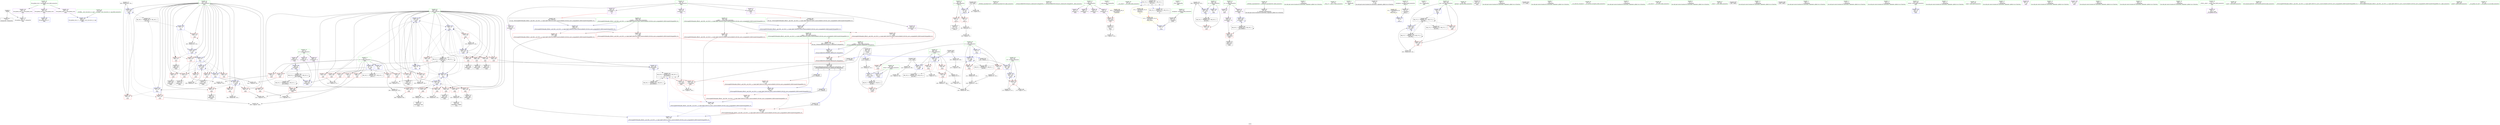 digraph "SVFG" {
	label="SVFG";

	Node0x55b35d8e7890 [shape=record,color=grey,label="{NodeID: 0\nNullPtr}"];
	Node0x55b35d8e7890 -> Node0x55b35d90fd80[style=solid];
	Node0x55b35d8e7890 -> Node0x55b35d916980[style=solid];
	Node0x55b35d913b70 [shape=record,color=grey,label="{NodeID: 277\n340 = Binary(339, 135, )\n}"];
	Node0x55b35d913b70 -> Node0x55b35d9125e0[style=solid];
	Node0x55b35d911dc0 [shape=record,color=blue,label="{NodeID: 194\n159\<--10\nj\<--\nmain\n}"];
	Node0x55b35d911dc0 -> Node0x55b35d914ef0[style=dashed];
	Node0x55b35d911dc0 -> Node0x55b35d914fc0[style=dashed];
	Node0x55b35d911dc0 -> Node0x55b35d915090[style=dashed];
	Node0x55b35d911dc0 -> Node0x55b35d915160[style=dashed];
	Node0x55b35d911dc0 -> Node0x55b35d915230[style=dashed];
	Node0x55b35d911dc0 -> Node0x55b35d915300[style=dashed];
	Node0x55b35d911dc0 -> Node0x55b35d911dc0[style=dashed];
	Node0x55b35d911dc0 -> Node0x55b35d911e90[style=dashed];
	Node0x55b35d911dc0 -> Node0x55b35d912370[style=dashed];
	Node0x55b35d911dc0 -> Node0x55b35d9334d0[style=dashed];
	Node0x55b35d90f010 [shape=record,color=red,label="{NodeID: 111\n65\<--55\n\<--c\n_Z4in_cv\n}"];
	Node0x55b35d90f010 -> Node0x55b35d91cb30[style=solid];
	Node0x55b35d90d160 [shape=record,color=green,label="{NodeID: 28\n34\<--35\n_ZNSt8ios_base4InitC1Ev\<--_ZNSt8ios_base4InitC1Ev_field_insensitive\n}"];
	Node0x55b35d914fc0 [shape=record,color=red,label="{NodeID: 139\n260\<--159\n\<--j\nmain\n}"];
	Node0x55b35d914fc0 -> Node0x55b35d910970[style=solid];
	Node0x55b35d90fab0 [shape=record,color=green,label="{NodeID: 56\n374\<--375\n_ZSt4moveIRiEONSt16remove_referenceIT_E4typeEOS2_\<--_ZSt4moveIRiEONSt16remove_referenceIT_E4typeEOS2__field_insensitive\n}"];
	Node0x55b35d9361d0 [shape=record,color=black,label="{NodeID: 333\nMR_10V_4 = PHI(MR_10V_6, MR_10V_3, )\npts\{100 \}\n}"];
	Node0x55b35d916680 [shape=record,color=blue,label="{NodeID: 167\n9\<--10\nN\<--\nGlob }"];
	Node0x55b35d916680 -> Node0x55b35d9325d0[style=dashed];
	Node0x55b35d911260 [shape=record,color=purple,label="{NodeID: 84\n187\<--12\narrayidx\<--S\nmain\n}"];
	Node0x55b35d8fe990 [shape=record,color=green,label="{NodeID: 1\n7\<--1\n__dso_handle\<--dummyObj\nGlob }"];
	Node0x55b35d91f340 [shape=record,color=grey,label="{NodeID: 278\n115 = Binary(10, 114, )\n}"];
	Node0x55b35d91f340 -> Node0x55b35d916dc0[style=solid];
	Node0x55b35d911e90 [shape=record,color=blue,label="{NodeID: 195\n159\<--276\nj\<--inc41\nmain\n}"];
	Node0x55b35d911e90 -> Node0x55b35d914ef0[style=dashed];
	Node0x55b35d911e90 -> Node0x55b35d914fc0[style=dashed];
	Node0x55b35d911e90 -> Node0x55b35d915090[style=dashed];
	Node0x55b35d911e90 -> Node0x55b35d915160[style=dashed];
	Node0x55b35d911e90 -> Node0x55b35d915230[style=dashed];
	Node0x55b35d911e90 -> Node0x55b35d915300[style=dashed];
	Node0x55b35d911e90 -> Node0x55b35d911dc0[style=dashed];
	Node0x55b35d911e90 -> Node0x55b35d911e90[style=dashed];
	Node0x55b35d911e90 -> Node0x55b35d912370[style=dashed];
	Node0x55b35d911e90 -> Node0x55b35d9334d0[style=dashed];
	Node0x55b35d90f0e0 [shape=record,color=red,label="{NodeID: 112\n83\<--55\n\<--c\n_Z4in_cv\n}"];
	Node0x55b35d90f0e0 -> Node0x55b35d910220[style=solid];
	Node0x55b35d90d260 [shape=record,color=green,label="{NodeID: 29\n40\<--41\n__cxa_atexit\<--__cxa_atexit_field_insensitive\n}"];
	Node0x55b35d915090 [shape=record,color=red,label="{NodeID: 140\n266\<--159\n\<--j\nmain\n}"];
	Node0x55b35d915090 -> Node0x55b35d910b10[style=solid];
	Node0x55b35d90fbb0 [shape=record,color=green,label="{NodeID: 57\n393\<--394\n__t.addr\<--__t.addr_field_insensitive\n_ZSt4moveIRiEONSt16remove_referenceIT_E4typeEOS2_\n}"];
	Node0x55b35d90fbb0 -> Node0x55b35d9165b0[style=solid];
	Node0x55b35d90fbb0 -> Node0x55b35d912b90[style=solid];
	Node0x55b35d9366d0 [shape=record,color=black,label="{NodeID: 334\nMR_12V_4 = PHI(MR_12V_1, MR_12V_2, )\npts\{123 \}\n|{<s0>7|<s1>11|<s2>12}}"];
	Node0x55b35d9366d0:s0 -> Node0x55b35d9366d0[style=dashed,color=blue];
	Node0x55b35d9366d0:s1 -> Node0x55b35d932ad0[style=dashed,color=blue];
	Node0x55b35d9366d0:s2 -> Node0x55b35d932ad0[style=dashed,color=blue];
	Node0x55b35d916780 [shape=record,color=blue,label="{NodeID: 168\n402\<--26\nllvm.global_ctors_0\<--\nGlob }"];
	Node0x55b35d911330 [shape=record,color=purple,label="{NodeID: 85\n188\<--12\narraydecay\<--S\nmain\n}"];
	Node0x55b35d8fea20 [shape=record,color=green,label="{NodeID: 2\n8\<--1\n_ZTIi\<--dummyObj\nGlob }"];
	Node0x55b35d91f4c0 [shape=record,color=grey,label="{NodeID: 279\n344 = Binary(343, 135, )\n}"];
	Node0x55b35d91f4c0 -> Node0x55b35d9126b0[style=solid];
	Node0x55b35d911f60 [shape=record,color=blue,label="{NodeID: 196\n281\<--283\narrayidx44\<--\nmain\n}"];
	Node0x55b35d911f60 -> Node0x55b35d915cc0[style=dashed];
	Node0x55b35d911f60 -> Node0x55b35d911f60[style=dashed];
	Node0x55b35d911f60 -> Node0x55b35d934dd0[style=dashed];
	Node0x55b35d90f1b0 [shape=record,color=red,label="{NodeID: 113\n150\<--95\n\<--retval\n_Z2inv\n}"];
	Node0x55b35d90f1b0 -> Node0x55b35d9103c0[style=solid];
	Node0x55b35d90d360 [shape=record,color=green,label="{NodeID: 30\n39\<--45\n_ZNSt8ios_base4InitD1Ev\<--_ZNSt8ios_base4InitD1Ev_field_insensitive\n}"];
	Node0x55b35d90d360 -> Node0x55b35d910050[style=solid];
	Node0x55b35d94e7b0 [shape=record,color=black,label="{NodeID: 390\n103 = PHI()\n}"];
	Node0x55b35d94e7b0 -> Node0x55b35d916cf0[style=solid];
	Node0x55b35d94e7b0 -> Node0x55b35d91c530[style=solid];
	Node0x55b35d915160 [shape=record,color=red,label="{NodeID: 141\n275\<--159\n\<--j\nmain\n}"];
	Node0x55b35d915160 -> Node0x55b35d91d130[style=solid];
	Node0x55b35d90fc80 [shape=record,color=green,label="{NodeID: 58\n27\<--398\n_GLOBAL__sub_I_hos.lyric_0_1.cpp\<--_GLOBAL__sub_I_hos.lyric_0_1.cpp_field_insensitive\n}"];
	Node0x55b35d90fc80 -> Node0x55b35d916880[style=solid];
	Node0x55b35d916880 [shape=record,color=blue,label="{NodeID: 169\n403\<--27\nllvm.global_ctors_1\<--_GLOBAL__sub_I_hos.lyric_0_1.cpp\nGlob }"];
	Node0x55b35d911400 [shape=record,color=purple,label="{NodeID: 86\n216\<--12\narrayidx14\<--S\nmain\n}"];
	Node0x55b35d8fda10 [shape=record,color=green,label="{NodeID: 3\n10\<--1\n\<--dummyObj\nCan only get source location for instruction, argument, global var or function.}"];
	Node0x55b35d91f640 [shape=record,color=grey,label="{NodeID: 280\n175 = cmp(172, 10, )\n}"];
	Node0x55b35d912030 [shape=record,color=blue,label="{NodeID: 197\n287\<--284\narrayidx46\<--\nmain\n}"];
	Node0x55b35d912030 -> Node0x55b35d912030[style=dashed];
	Node0x55b35d912030 -> Node0x55b35d92eed0[style=dashed];
	Node0x55b35d912030 -> Node0x55b35d9352d0[style=dashed];
	Node0x55b35d90f280 [shape=record,color=red,label="{NodeID: 114\n130\<--97\n\<--x\n_Z2inv\n}"];
	Node0x55b35d90f280 -> Node0x55b35d912df0[style=solid];
	Node0x55b35d90d460 [shape=record,color=green,label="{NodeID: 31\n52\<--53\n_Z4in_cv\<--_Z4in_cv_field_insensitive\n}"];
	Node0x55b35d94e6e0 [shape=record,color=black,label="{NodeID: 391\n168 = PHI(94, )\n}"];
	Node0x55b35d94e6e0 -> Node0x55b35d9172a0[style=solid];
	Node0x55b35d915230 [shape=record,color=red,label="{NodeID: 142\n279\<--159\n\<--j\nmain\n}"];
	Node0x55b35d915230 -> Node0x55b35d910be0[style=solid];
	Node0x55b35d90fd80 [shape=record,color=black,label="{NodeID: 59\n2\<--3\ndummyVal\<--dummyVal\n}"];
	Node0x55b35d916980 [shape=record,color=blue, style = dotted,label="{NodeID: 170\n404\<--3\nllvm.global_ctors_2\<--dummyVal\nGlob }"];
	Node0x55b35d9114d0 [shape=record,color=purple,label="{NodeID: 87\n219\<--12\narrayidx16\<--S\nmain\n}"];
	Node0x55b35d9114d0 -> Node0x55b35d915bf0[style=solid];
	Node0x55b35d8fdaa0 [shape=record,color=green,label="{NodeID: 4\n21\<--1\n.str\<--dummyObj\nGlob }"];
	Node0x55b35d91f7c0 [shape=record,color=grey,label="{NodeID: 281\n145 = cmp(144, 108, )\n}"];
	Node0x55b35d912100 [shape=record,color=blue,label="{NodeID: 198\n157\<--291\ni\<--inc48\nmain\n}"];
	Node0x55b35d912100 -> Node0x55b35d9146d0[style=dashed];
	Node0x55b35d912100 -> Node0x55b35d9147a0[style=dashed];
	Node0x55b35d912100 -> Node0x55b35d914870[style=dashed];
	Node0x55b35d912100 -> Node0x55b35d914940[style=dashed];
	Node0x55b35d912100 -> Node0x55b35d912100[style=dashed];
	Node0x55b35d912100 -> Node0x55b35d9122a0[style=dashed];
	Node0x55b35d913c40 [shape=record,color=red,label="{NodeID: 115\n133\<--97\n\<--x\n_Z2inv\n}"];
	Node0x55b35d913c40 -> Node0x55b35d913570[style=solid];
	Node0x55b35d90d560 [shape=record,color=green,label="{NodeID: 32\n55\<--56\nc\<--c_field_insensitive\n_Z4in_cv\n}"];
	Node0x55b35d90d560 -> Node0x55b35d90f010[style=solid];
	Node0x55b35d90d560 -> Node0x55b35d90f0e0[style=solid];
	Node0x55b35d90d560 -> Node0x55b35d916a80[style=solid];
	Node0x55b35d94da30 [shape=record,color=black,label="{NodeID: 392\n58 = PHI()\n}"];
	Node0x55b35d94da30 -> Node0x55b35d916a80[style=solid];
	Node0x55b35d94da30 -> Node0x55b35d91ff40[style=solid];
	Node0x55b35d915300 [shape=record,color=red,label="{NodeID: 143\n284\<--159\n\<--j\nmain\n}"];
	Node0x55b35d915300 -> Node0x55b35d912030[style=solid];
	Node0x55b35d90fe80 [shape=record,color=black,label="{NodeID: 60\n78\<--8\n\<--_ZTIi\nCan only get source location for instruction, argument, global var or function.}"];
	Node0x55b35d7907e0 [shape=record,color=yellow,style=double,label="{NodeID: 337\n4V_1 = ENCHI(MR_4V_0)\npts\{71 \}\nFun[_Z4in_cv]}"];
	Node0x55b35d7907e0 -> Node0x55b35d916b50[style=dashed];
	Node0x55b35d916a80 [shape=record,color=blue,label="{NodeID: 171\n55\<--58\nc\<--call\n_Z4in_cv\n}"];
	Node0x55b35d916a80 -> Node0x55b35d90f010[style=dashed];
	Node0x55b35d916a80 -> Node0x55b35d90f0e0[style=dashed];
	Node0x55b35d916a80 -> Node0x55b35d916a80[style=dashed];
	Node0x55b35d9115a0 [shape=record,color=purple,label="{NodeID: 88\n206\<--14\narrayidx9\<--A\nmain\n}"];
	Node0x55b35d9115a0 -> Node0x55b35d917850[style=solid];
	Node0x55b35d8fe2c0 [shape=record,color=green,label="{NodeID: 5\n23\<--1\n.str.1\<--dummyObj\nGlob }"];
	Node0x55b35d91f940 [shape=record,color=grey,label="{NodeID: 282\n212 = cmp(210, 211, )\n}"];
	Node0x55b35d9121d0 [shape=record,color=blue,label="{NodeID: 199\n165\<--10\nans\<--\nmain\n}"];
	Node0x55b35d9121d0 -> Node0x55b35d92c2d0[style=dashed];
	Node0x55b35d913d10 [shape=record,color=red,label="{NodeID: 116\n147\<--97\n\<--x\n_Z2inv\n}"];
	Node0x55b35d913d10 -> Node0x55b35d917100[style=solid];
	Node0x55b35d90d630 [shape=record,color=green,label="{NodeID: 33\n59\<--60\ngetchar\<--getchar_field_insensitive\n}"];
	Node0x55b35d94db30 [shape=record,color=black,label="{NodeID: 393\n142 = PHI()\n}"];
	Node0x55b35d94db30 -> Node0x55b35d917030[style=solid];
	Node0x55b35d94db30 -> Node0x55b35d91c6b0[style=solid];
	Node0x55b35d92eed0 [shape=record,color=black,label="{NodeID: 310\nMR_35V_6 = PHI(MR_35V_8, MR_35V_5, )\npts\{200000 \}\n|{|<s4>15|<s5>15|<s6>15}}"];
	Node0x55b35d92eed0 -> Node0x55b35d915e60[style=dashed];
	Node0x55b35d92eed0 -> Node0x55b35d915f30[style=dashed];
	Node0x55b35d92eed0 -> Node0x55b35d92eed0[style=dashed];
	Node0x55b35d92eed0 -> Node0x55b35d9352d0[style=dashed];
	Node0x55b35d92eed0:s4 -> Node0x55b35d916340[style=dashed,color=red];
	Node0x55b35d92eed0:s5 -> Node0x55b35d916410[style=dashed,color=red];
	Node0x55b35d92eed0:s6 -> Node0x55b35d9129f0[style=dashed,color=red];
	Node0x55b35d9153d0 [shape=record,color=red,label="{NodeID: 144\n303\<--159\n\<--j\nmain\n}"];
	Node0x55b35d9153d0 -> Node0x55b35d920540[style=solid];
	Node0x55b35d90ff80 [shape=record,color=black,label="{NodeID: 61\n154\<--10\nmain_ret\<--\nmain\n}"];
	Node0x55b35d916b50 [shape=record,color=blue,label="{NodeID: 172\n75\<--67\n\<--\n_Z4in_cv\n}"];
	Node0x55b35d911670 [shape=record,color=purple,label="{NodeID: 89\n228\<--14\narrayidx19\<--A\nmain\n}"];
	Node0x55b35d911670 -> Node0x55b35d9179f0[style=solid];
	Node0x55b35d8fe350 [shape=record,color=green,label="{NodeID: 6\n26\<--1\n\<--dummyObj\nCan only get source location for instruction, argument, global var or function.}"];
	Node0x55b35d91fac0 [shape=record,color=grey,label="{NodeID: 283\n317 = cmp(311, 316, )\n}"];
	Node0x55b35d9122a0 [shape=record,color=blue,label="{NodeID: 200\n157\<--10\ni\<--\nmain\n}"];
	Node0x55b35d9122a0 -> Node0x55b35d914a10[style=dashed];
	Node0x55b35d9122a0 -> Node0x55b35d914ae0[style=dashed];
	Node0x55b35d9122a0 -> Node0x55b35d9125e0[style=dashed];
	Node0x55b35d9122a0 -> Node0x55b35d932fd0[style=dashed];
	Node0x55b35d913de0 [shape=record,color=red,label="{NodeID: 117\n110\<--99\n\<--c\n_Z2inv\n}"];
	Node0x55b35d913de0 -> Node0x55b35d920e40[style=solid];
	Node0x55b35d90d730 [shape=record,color=green,label="{NodeID: 34\n70\<--71\nexception\<--exception_field_insensitive\n_Z4in_cv\n}"];
	Node0x55b35d90d730 -> Node0x55b35d910150[style=solid];
	Node0x55b35d94fd20 [shape=record,color=black,label="{NodeID: 394\n37 = PHI()\n}"];
	Node0x55b35d9154a0 [shape=record,color=red,label="{NodeID: 145\n308\<--159\n\<--j\nmain\n}"];
	Node0x55b35d9154a0 -> Node0x55b35d910d80[style=solid];
	Node0x55b35d910050 [shape=record,color=black,label="{NodeID: 62\n38\<--39\n\<--_ZNSt8ios_base4InitD1Ev\nCan only get source location for instruction, argument, global var or function.}"];
	Node0x55b35d937c80 [shape=record,color=yellow,style=double,label="{NodeID: 339\n12V_1 = ENCHI(MR_12V_0)\npts\{123 \}\nFun[main]|{<s0>11}}"];
	Node0x55b35d937c80:s0 -> Node0x55b35d92cec0[style=dashed,color=red];
	Node0x55b35d916c20 [shape=record,color=blue,label="{NodeID: 173\n97\<--10\nx\<--\n_Z2inv\n}"];
	Node0x55b35d916c20 -> Node0x55b35d90f280[style=dashed];
	Node0x55b35d916c20 -> Node0x55b35d913c40[style=dashed];
	Node0x55b35d916c20 -> Node0x55b35d916f60[style=dashed];
	Node0x55b35d916c20 -> Node0x55b35d935cd0[style=dashed];
	Node0x55b35d911740 [shape=record,color=purple,label="{NodeID: 90\n268\<--14\narrayidx36\<--A\nmain\n}"];
	Node0x55b35d911740 -> Node0x55b35d915d90[style=solid];
	Node0x55b35d8f89d0 [shape=record,color=green,label="{NodeID: 7\n63\<--1\n\<--dummyObj\nCan only get source location for instruction, argument, global var or function.}"];
	Node0x55b35d91fc40 [shape=record,color=grey,label="{NodeID: 284\n271 = cmp(269, 270, )\n}"];
	Node0x55b35d912370 [shape=record,color=blue,label="{NodeID: 201\n159\<--10\nj\<--\nmain\n}"];
	Node0x55b35d912370 -> Node0x55b35d9153d0[style=dashed];
	Node0x55b35d912370 -> Node0x55b35d9154a0[style=dashed];
	Node0x55b35d912370 -> Node0x55b35d915570[style=dashed];
	Node0x55b35d912370 -> Node0x55b35d915640[style=dashed];
	Node0x55b35d912370 -> Node0x55b35d915710[style=dashed];
	Node0x55b35d912370 -> Node0x55b35d9157e0[style=dashed];
	Node0x55b35d912370 -> Node0x55b35d912370[style=dashed];
	Node0x55b35d912370 -> Node0x55b35d912510[style=dashed];
	Node0x55b35d912370 -> Node0x55b35d9334d0[style=dashed];
	Node0x55b35d913eb0 [shape=record,color=red,label="{NodeID: 118\n118\<--99\n\<--c\n_Z2inv\n}"];
	Node0x55b35d913eb0 -> Node0x55b35d9136f0[style=solid];
	Node0x55b35d90d800 [shape=record,color=green,label="{NodeID: 35\n73\<--74\n__cxa_allocate_exception\<--__cxa_allocate_exception_field_insensitive\n}"];
	Node0x55b35d94fdf0 [shape=record,color=black,label="{NodeID: 395\n114 = PHI(94, )\n}"];
	Node0x55b35d94fdf0 -> Node0x55b35d91f340[style=solid];
	Node0x55b35d915570 [shape=record,color=red,label="{NodeID: 146\n312\<--159\n\<--j\nmain\n}"];
	Node0x55b35d915570 -> Node0x55b35d91ce30[style=solid];
	Node0x55b35d910150 [shape=record,color=black,label="{NodeID: 63\n75\<--70\n\<--exception\n_Z4in_cv\n}"];
	Node0x55b35d910150 -> Node0x55b35d916b50[style=solid];
	Node0x55b35d91c3b0 [shape=record,color=grey,label="{NodeID: 257\n173 = Binary(172, 67, )\n}"];
	Node0x55b35d91c3b0 -> Node0x55b35d917440[style=solid];
	Node0x55b35d916cf0 [shape=record,color=blue,label="{NodeID: 174\n99\<--103\nc\<--call\n_Z2inv\n}"];
	Node0x55b35d916cf0 -> Node0x55b35d913de0[style=dashed];
	Node0x55b35d916cf0 -> Node0x55b35d913eb0[style=dashed];
	Node0x55b35d916cf0 -> Node0x55b35d913f80[style=dashed];
	Node0x55b35d916cf0 -> Node0x55b35d916cf0[style=dashed];
	Node0x55b35d916cf0 -> Node0x55b35d917030[style=dashed];
	Node0x55b35d916cf0 -> Node0x55b35d9361d0[style=dashed];
	Node0x55b35d911810 [shape=record,color=purple,label="{NodeID: 91\n241\<--16\n\<--us\nmain\n}"];
	Node0x55b35d8f8a60 [shape=record,color=green,label="{NodeID: 8\n67\<--1\n\<--dummyObj\nCan only get source location for instruction, argument, global var or function.}"];
	Node0x55b35d91fdc0 [shape=record,color=grey,label="{NodeID: 285\n258 = cmp(256, 257, )\n}"];
	Node0x55b35d912440 [shape=record,color=blue,label="{NodeID: 202\n165\<--330\nans\<--inc67\nmain\n}"];
	Node0x55b35d912440 -> Node0x55b35d9316d0[style=dashed];
	Node0x55b35d913f80 [shape=record,color=red,label="{NodeID: 119\n137\<--99\n\<--c\n_Z2inv\n}"];
	Node0x55b35d913f80 -> Node0x55b35d9130f0[style=solid];
	Node0x55b35d90d900 [shape=record,color=green,label="{NodeID: 36\n79\<--80\n__cxa_throw\<--__cxa_throw_field_insensitive\n}"];
	Node0x55b35d94ff20 [shape=record,color=black,label="{NodeID: 396\n177 = PHI(94, )\n}"];
	Node0x55b35d94ff20 -> Node0x55b35d917510[style=solid];
	Node0x55b35d915640 [shape=record,color=red,label="{NodeID: 147\n319\<--159\n\<--j\nmain\n}"];
	Node0x55b35d915640 -> Node0x55b35d910f20[style=solid];
	Node0x55b35d910220 [shape=record,color=black,label="{NodeID: 64\n54\<--83\n_Z4in_cv_ret\<--\n_Z4in_cv\n}"];
	Node0x55b35d91c530 [shape=record,color=grey,label="{NodeID: 258\n105 = Binary(103, 106, )\n}"];
	Node0x55b35d91c530 -> Node0x55b35d920cc0[style=solid];
	Node0x55b35d916dc0 [shape=record,color=blue,label="{NodeID: 175\n95\<--115\nretval\<--sub3\n_Z2inv\n}"];
	Node0x55b35d916dc0 -> Node0x55b35d9357d0[style=dashed];
	Node0x55b35d9118e0 [shape=record,color=purple,label="{NodeID: 92\n262\<--16\narrayidx33\<--us\nmain\n}"];
	Node0x55b35d9118e0 -> Node0x55b35d915cc0[style=solid];
	Node0x55b35d8f8af0 [shape=record,color=green,label="{NodeID: 9\n72\<--1\n\<--dummyObj\nCan only get source location for instruction, argument, global var or function.}"];
	Node0x55b35d91ff40 [shape=record,color=grey,label="{NodeID: 286\n62 = cmp(58, 63, )\n}"];
	Node0x55b35d912510 [shape=record,color=blue,label="{NodeID: 203\n159\<--335\nj\<--inc70\nmain\n}"];
	Node0x55b35d912510 -> Node0x55b35d9153d0[style=dashed];
	Node0x55b35d912510 -> Node0x55b35d9154a0[style=dashed];
	Node0x55b35d912510 -> Node0x55b35d915570[style=dashed];
	Node0x55b35d912510 -> Node0x55b35d915640[style=dashed];
	Node0x55b35d912510 -> Node0x55b35d915710[style=dashed];
	Node0x55b35d912510 -> Node0x55b35d9157e0[style=dashed];
	Node0x55b35d912510 -> Node0x55b35d912370[style=dashed];
	Node0x55b35d912510 -> Node0x55b35d912510[style=dashed];
	Node0x55b35d912510 -> Node0x55b35d9334d0[style=dashed];
	Node0x55b35d914050 [shape=record,color=red,label="{NodeID: 120\n181\<--157\n\<--i\nmain\n}"];
	Node0x55b35d914050 -> Node0x55b35d920b40[style=solid];
	Node0x55b35d90da00 [shape=record,color=green,label="{NodeID: 37\n92\<--93\n_Z2inv\<--_Z2inv_field_insensitive\n}"];
	Node0x55b35d950060 [shape=record,color=black,label="{NodeID: 397\n190 = PHI()\n}"];
	Node0x55b35d915710 [shape=record,color=red,label="{NodeID: 148\n322\<--159\n\<--j\nmain\n}"];
	Node0x55b35d915710 -> Node0x55b35d91ccb0[style=solid];
	Node0x55b35d9102f0 [shape=record,color=black,label="{NodeID: 65\n124\<--122\n\<--exception\n_Z2inv\n}"];
	Node0x55b35d9102f0 -> Node0x55b35d916e90[style=solid];
	Node0x55b35d91c6b0 [shape=record,color=grey,label="{NodeID: 259\n144 = Binary(142, 106, )\n}"];
	Node0x55b35d91c6b0 -> Node0x55b35d91f7c0[style=solid];
	Node0x55b35d916e90 [shape=record,color=blue,label="{NodeID: 176\n124\<--67\n\<--\n_Z2inv\n}"];
	Node0x55b35d9119b0 [shape=record,color=purple,label="{NodeID: 93\n281\<--16\narrayidx44\<--us\nmain\n}"];
	Node0x55b35d9119b0 -> Node0x55b35d911f60[style=solid];
	Node0x55b35d8f8b80 [shape=record,color=green,label="{NodeID: 10\n106\<--1\n\<--dummyObj\nCan only get source location for instruction, argument, global var or function.}"];
	Node0x55b35d9200c0 [shape=record,color=grey,label="{NodeID: 287\n222 = cmp(221, 223, )\n}"];
	Node0x55b35d9125e0 [shape=record,color=blue,label="{NodeID: 204\n157\<--340\ni\<--inc73\nmain\n}"];
	Node0x55b35d9125e0 -> Node0x55b35d914a10[style=dashed];
	Node0x55b35d9125e0 -> Node0x55b35d914ae0[style=dashed];
	Node0x55b35d9125e0 -> Node0x55b35d9125e0[style=dashed];
	Node0x55b35d9125e0 -> Node0x55b35d932fd0[style=dashed];
	Node0x55b35d914120 [shape=record,color=red,label="{NodeID: 121\n185\<--157\n\<--i\nmain\n}"];
	Node0x55b35d914120 -> Node0x55b35d910490[style=solid];
	Node0x55b35d90db00 [shape=record,color=green,label="{NodeID: 38\n95\<--96\nretval\<--retval_field_insensitive\n_Z2inv\n}"];
	Node0x55b35d90db00 -> Node0x55b35d90f1b0[style=solid];
	Node0x55b35d90db00 -> Node0x55b35d916dc0[style=solid];
	Node0x55b35d90db00 -> Node0x55b35d917100[style=solid];
	Node0x55b35d950130 [shape=record,color=black,label="{NodeID: 398\n348 = PHI()\n}"];
	Node0x55b35d9157e0 [shape=record,color=red,label="{NodeID: 149\n334\<--159\n\<--j\nmain\n}"];
	Node0x55b35d9157e0 -> Node0x55b35d9139f0[style=solid];
	Node0x55b35d9103c0 [shape=record,color=black,label="{NodeID: 66\n94\<--150\n_Z2inv_ret\<--\n_Z2inv\n|{<s0>7|<s1>11|<s2>12}}"];
	Node0x55b35d9103c0:s0 -> Node0x55b35d94fdf0[style=solid,color=blue];
	Node0x55b35d9103c0:s1 -> Node0x55b35d94e6e0[style=solid,color=blue];
	Node0x55b35d9103c0:s2 -> Node0x55b35d94ff20[style=solid,color=blue];
	Node0x55b35d91c830 [shape=record,color=grey,label="{NodeID: 260\n233 = Binary(232, 135, )\n}"];
	Node0x55b35d91c830 -> Node0x55b35d917ac0[style=solid];
	Node0x55b35d916f60 [shape=record,color=blue,label="{NodeID: 177\n97\<--139\nx\<--add8\n_Z2inv\n}"];
	Node0x55b35d916f60 -> Node0x55b35d90f280[style=dashed];
	Node0x55b35d916f60 -> Node0x55b35d913c40[style=dashed];
	Node0x55b35d916f60 -> Node0x55b35d913d10[style=dashed];
	Node0x55b35d916f60 -> Node0x55b35d916f60[style=dashed];
	Node0x55b35d916f60 -> Node0x55b35d935cd0[style=dashed];
	Node0x55b35d911a80 [shape=record,color=purple,label="{NodeID: 94\n287\<--19\narrayidx46\<--is\nmain\n}"];
	Node0x55b35d911a80 -> Node0x55b35d912030[style=solid];
	Node0x55b35d8fd6c0 [shape=record,color=green,label="{NodeID: 11\n108\<--1\n\<--dummyObj\nCan only get source location for instruction, argument, global var or function.}"];
	Node0x55b35d920240 [shape=record,color=grey,label="{NodeID: 288\n68 = cmp(66, 10, )\n}"];
	Node0x55b35d9126b0 [shape=record,color=blue,label="{NodeID: 205\n163\<--344\ntc\<--inc75\nmain\n}"];
	Node0x55b35d9126b0 -> Node0x55b35d933ed0[style=dashed];
	Node0x55b35d9141f0 [shape=record,color=red,label="{NodeID: 122\n194\<--157\n\<--i\nmain\n}"];
	Node0x55b35d9141f0 -> Node0x55b35d913870[style=solid];
	Node0x55b35d90dbd0 [shape=record,color=green,label="{NodeID: 39\n97\<--98\nx\<--x_field_insensitive\n_Z2inv\n}"];
	Node0x55b35d90dbd0 -> Node0x55b35d90f280[style=solid];
	Node0x55b35d90dbd0 -> Node0x55b35d913c40[style=solid];
	Node0x55b35d90dbd0 -> Node0x55b35d913d10[style=solid];
	Node0x55b35d90dbd0 -> Node0x55b35d916c20[style=solid];
	Node0x55b35d90dbd0 -> Node0x55b35d916f60[style=solid];
	Node0x55b35d950200 [shape=record,color=black,label="{NodeID: 399\n373 = PHI(391, )\n}"];
	Node0x55b35d950200 -> Node0x55b35d916340[style=solid];
	Node0x55b35d9158b0 [shape=record,color=red,label="{NodeID: 150\n172\<--161\n\<--TC\nmain\n}"];
	Node0x55b35d9158b0 -> Node0x55b35d91c3b0[style=solid];
	Node0x55b35d9158b0 -> Node0x55b35d91f640[style=solid];
	Node0x55b35d910490 [shape=record,color=black,label="{NodeID: 67\n186\<--185\nidxprom\<--\nmain\n}"];
	Node0x55b35d91c9b0 [shape=record,color=grey,label="{NodeID: 261\n330 = Binary(329, 135, )\n}"];
	Node0x55b35d91c9b0 -> Node0x55b35d912440[style=solid];
	Node0x55b35d917030 [shape=record,color=blue,label="{NodeID: 178\n99\<--142\nc\<--call9\n_Z2inv\n}"];
	Node0x55b35d917030 -> Node0x55b35d913f80[style=dashed];
	Node0x55b35d917030 -> Node0x55b35d917030[style=dashed];
	Node0x55b35d917030 -> Node0x55b35d9361d0[style=dashed];
	Node0x55b35d911b50 [shape=record,color=purple,label="{NodeID: 95\n310\<--19\narrayidx57\<--is\nmain\n}"];
	Node0x55b35d911b50 -> Node0x55b35d915e60[style=solid];
	Node0x55b35d8fd790 [shape=record,color=green,label="{NodeID: 12\n112\<--1\n\<--dummyObj\nCan only get source location for instruction, argument, global var or function.}"];
	Node0x55b35d9203c0 [shape=record,color=grey,label="{NodeID: 289\n252 = cmp(250, 251, )\n}"];
	Node0x55b35d912780 [shape=record,color=blue,label="{NodeID: 206\n364\<--362\n__a.addr\<--__a\n_ZSt4swapIiENSt9enable_ifIXsr6__and_ISt6__not_ISt15__is_tuple_likeIT_EESt21is_move_constructibleIS3_ESt18is_move_assignableIS3_EEE5valueEvE4typeERS3_SC_\n}"];
	Node0x55b35d912780 -> Node0x55b35d916000[style=dashed];
	Node0x55b35d912780 -> Node0x55b35d9160d0[style=dashed];
	Node0x55b35d9142c0 [shape=record,color=red,label="{NodeID: 123\n200\<--157\n\<--i\nmain\n}"];
	Node0x55b35d9142c0 -> Node0x55b35d920840[style=solid];
	Node0x55b35d90dca0 [shape=record,color=green,label="{NodeID: 40\n99\<--100\nc\<--c_field_insensitive\n_Z2inv\n}"];
	Node0x55b35d90dca0 -> Node0x55b35d913de0[style=solid];
	Node0x55b35d90dca0 -> Node0x55b35d913eb0[style=solid];
	Node0x55b35d90dca0 -> Node0x55b35d913f80[style=solid];
	Node0x55b35d90dca0 -> Node0x55b35d916cf0[style=solid];
	Node0x55b35d90dca0 -> Node0x55b35d917030[style=solid];
	Node0x55b35d9503a0 [shape=record,color=black,label="{NodeID: 400\n379 = PHI(391, )\n}"];
	Node0x55b35d9503a0 -> Node0x55b35d916410[style=solid];
	Node0x55b35d915980 [shape=record,color=red,label="{NodeID: 151\n343\<--163\n\<--tc\nmain\n}"];
	Node0x55b35d915980 -> Node0x55b35d91f4c0[style=solid];
	Node0x55b35d910560 [shape=record,color=black,label="{NodeID: 68\n205\<--204\nidxprom8\<--\nmain\n}"];
	Node0x55b35d91cb30 [shape=record,color=grey,label="{NodeID: 262\n66 = Binary(65, 67, )\n}"];
	Node0x55b35d91cb30 -> Node0x55b35d920240[style=solid];
	Node0x55b35d917100 [shape=record,color=blue,label="{NodeID: 179\n95\<--147\nretval\<--\n_Z2inv\n}"];
	Node0x55b35d917100 -> Node0x55b35d9357d0[style=dashed];
	Node0x55b35d90e350 [shape=record,color=purple,label="{NodeID: 96\n315\<--19\narrayidx59\<--is\nmain\n}"];
	Node0x55b35d90e350 -> Node0x55b35d915f30[style=solid];
	Node0x55b35d8fd860 [shape=record,color=green,label="{NodeID: 13\n132\<--1\n\<--dummyObj\nCan only get source location for instruction, argument, global var or function.}"];
	Node0x55b35d920540 [shape=record,color=grey,label="{NodeID: 290\n306 = cmp(303, 305, )\n}"];
	Node0x55b35d912850 [shape=record,color=blue,label="{NodeID: 207\n366\<--363\n__b.addr\<--__b\n_ZSt4swapIiENSt9enable_ifIXsr6__and_ISt6__not_ISt15__is_tuple_likeIT_EESt21is_move_constructibleIS3_ESt18is_move_assignableIS3_EEE5valueEvE4typeERS3_SC_\n}"];
	Node0x55b35d912850 -> Node0x55b35d9161a0[style=dashed];
	Node0x55b35d912850 -> Node0x55b35d916270[style=dashed];
	Node0x55b35d914390 [shape=record,color=red,label="{NodeID: 124\n204\<--157\n\<--i\nmain\n}"];
	Node0x55b35d914390 -> Node0x55b35d910560[style=solid];
	Node0x55b35d90dd70 [shape=record,color=green,label="{NodeID: 41\n122\<--123\nexception\<--exception_field_insensitive\n_Z2inv\n}"];
	Node0x55b35d90dd70 -> Node0x55b35d9102f0[style=solid];
	Node0x55b35d9504e0 [shape=record,color=black,label="{NodeID: 401\n383 = PHI(391, )\n}"];
	Node0x55b35d9504e0 -> Node0x55b35d9164e0[style=solid];
	Node0x55b35d9316d0 [shape=record,color=black,label="{NodeID: 318\nMR_27V_7 = PHI(MR_27V_6, MR_27V_5, )\npts\{166 \}\n}"];
	Node0x55b35d9316d0 -> Node0x55b35d915a50[style=dashed];
	Node0x55b35d9316d0 -> Node0x55b35d912440[style=dashed];
	Node0x55b35d9316d0 -> Node0x55b35d92c2d0[style=dashed];
	Node0x55b35d9316d0 -> Node0x55b35d9316d0[style=dashed];
	Node0x55b35d915a50 [shape=record,color=red,label="{NodeID: 152\n329\<--165\n\<--ans\nmain\n}"];
	Node0x55b35d915a50 -> Node0x55b35d91c9b0[style=solid];
	Node0x55b35d910630 [shape=record,color=black,label="{NodeID: 69\n215\<--214\nidxprom13\<--\nmain\n}"];
	Node0x55b35d9382a0 [shape=record,color=yellow,style=double,label="{NodeID: 346\n29V_1 = ENCHI(MR_29V_0)\npts\{130000 \}\nFun[main]}"];
	Node0x55b35d9382a0 -> Node0x55b35d915bf0[style=dashed];
	Node0x55b35d91ccb0 [shape=record,color=grey,label="{NodeID: 263\n323 = Binary(322, 135, )\n}"];
	Node0x55b35d91ccb0 -> Node0x55b35d910ff0[style=solid];
	Node0x55b35d9171d0 [shape=record,color=blue,label="{NodeID: 180\n155\<--10\nretval\<--\nmain\n}"];
	Node0x55b35d90e420 [shape=record,color=purple,label="{NodeID: 97\n321\<--19\narrayidx63\<--is\nmain\n|{<s0>15}}"];
	Node0x55b35d90e420:s0 -> Node0x55b35d950900[style=solid,color=red];
	Node0x55b35d8fe4c0 [shape=record,color=green,label="{NodeID: 14\n135\<--1\n\<--dummyObj\nCan only get source location for instruction, argument, global var or function.}"];
	Node0x55b35d9206c0 [shape=record,color=grey,label="{NodeID: 291\n299 = cmp(297, 298, )\n}"];
	Node0x55b35d912920 [shape=record,color=blue,label="{NodeID: 208\n368\<--376\n__tmp\<--\n_ZSt4swapIiENSt9enable_ifIXsr6__and_ISt6__not_ISt15__is_tuple_likeIT_EESt21is_move_constructibleIS3_ESt18is_move_assignableIS3_EEE5valueEvE4typeERS3_SC_\n}"];
	Node0x55b35d912920 -> Node0x55b35d916410[style=dashed];
	Node0x55b35d912920 -> Node0x55b35d9164e0[style=dashed];
	Node0x55b35d914460 [shape=record,color=red,label="{NodeID: 125\n214\<--157\n\<--i\nmain\n}"];
	Node0x55b35d914460 -> Node0x55b35d910630[style=solid];
	Node0x55b35d90de40 [shape=record,color=green,label="{NodeID: 42\n152\<--153\nmain\<--main_field_insensitive\n}"];
	Node0x55b35d950620 [shape=record,color=black,label="{NodeID: 402\n392 = PHI(372, 378, 368, )\n0th arg _ZSt4moveIRiEONSt16remove_referenceIT_E4typeEOS2_ }"];
	Node0x55b35d950620 -> Node0x55b35d912b90[style=solid];
	Node0x55b35d915b20 [shape=record,color=red,label="{NodeID: 153\n346\<--165\n\<--ans\nmain\n}"];
	Node0x55b35d910700 [shape=record,color=black,label="{NodeID: 70\n218\<--217\nidxprom15\<--\nmain\n}"];
	Node0x55b35d91ce30 [shape=record,color=grey,label="{NodeID: 264\n313 = Binary(312, 135, )\n}"];
	Node0x55b35d91ce30 -> Node0x55b35d910e50[style=solid];
	Node0x55b35d9172a0 [shape=record,color=blue,label="{NodeID: 181\n161\<--168\nTC\<--call\nmain\n}"];
	Node0x55b35d9172a0 -> Node0x55b35d9158b0[style=dashed];
	Node0x55b35d9172a0 -> Node0x55b35d917440[style=dashed];
	Node0x55b35d90e4f0 [shape=record,color=purple,label="{NodeID: 98\n325\<--19\narrayidx66\<--is\nmain\n|{<s0>15}}"];
	Node0x55b35d90e4f0:s0 -> Node0x55b35d950a10[style=solid,color=red];
	Node0x55b35d8fe590 [shape=record,color=green,label="{NodeID: 15\n223\<--1\n\<--dummyObj\nCan only get source location for instruction, argument, global var or function.}"];
	Node0x55b35d920840 [shape=record,color=grey,label="{NodeID: 292\n202 = cmp(200, 201, )\n}"];
	Node0x55b35d9129f0 [shape=record,color=blue,label="{NodeID: 209\n381\<--380\n\<--\n_ZSt4swapIiENSt9enable_ifIXsr6__and_ISt6__not_ISt15__is_tuple_likeIT_EESt21is_move_constructibleIS3_ESt18is_move_assignableIS3_EEE5valueEvE4typeERS3_SC_\n}"];
	Node0x55b35d9129f0 -> Node0x55b35d9164e0[style=dashed];
	Node0x55b35d9129f0 -> Node0x55b35d912ac0[style=dashed];
	Node0x55b35d914530 [shape=record,color=red,label="{NodeID: 126\n226\<--157\n\<--i\nmain\n}"];
	Node0x55b35d914530 -> Node0x55b35d9108a0[style=solid];
	Node0x55b35d90df40 [shape=record,color=green,label="{NodeID: 43\n155\<--156\nretval\<--retval_field_insensitive\nmain\n}"];
	Node0x55b35d90df40 -> Node0x55b35d9171d0[style=solid];
	Node0x55b35d950900 [shape=record,color=black,label="{NodeID: 403\n362 = PHI(321, )\n0th arg _ZSt4swapIiENSt9enable_ifIXsr6__and_ISt6__not_ISt15__is_tuple_likeIT_EESt21is_move_constructibleIS3_ESt18is_move_assignableIS3_EEE5valueEvE4typeERS3_SC_ }"];
	Node0x55b35d950900 -> Node0x55b35d912780[style=solid];
	Node0x55b35d915bf0 [shape=record,color=red,label="{NodeID: 154\n220\<--219\n\<--arrayidx16\nmain\n}"];
	Node0x55b35d915bf0 -> Node0x55b35d9107d0[style=solid];
	Node0x55b35d9107d0 [shape=record,color=black,label="{NodeID: 71\n221\<--220\nconv\<--\nmain\n}"];
	Node0x55b35d9107d0 -> Node0x55b35d9200c0[style=solid];
	Node0x55b35d91cfb0 [shape=record,color=grey,label="{NodeID: 265\n238 = Binary(237, 135, )\n}"];
	Node0x55b35d91cfb0 -> Node0x55b35d911c20[style=solid];
	Node0x55b35d917370 [shape=record,color=blue,label="{NodeID: 182\n163\<--10\ntc\<--\nmain\n}"];
	Node0x55b35d917370 -> Node0x55b35d933ed0[style=dashed];
	Node0x55b35d90e5c0 [shape=record,color=purple,label="{NodeID: 99\n189\<--21\n\<--.str\nmain\n}"];
	Node0x55b35d8fe660 [shape=record,color=green,label="{NodeID: 16\n243\<--1\n\<--dummyObj\nCan only get source location for instruction, argument, global var or function.}"];
	Node0x55b35d9209c0 [shape=record,color=grey,label="{NodeID: 293\n120 = cmp(119, 10, )\n}"];
	Node0x55b35d912ac0 [shape=record,color=blue,label="{NodeID: 210\n385\<--384\n\<--\n_ZSt4swapIiENSt9enable_ifIXsr6__and_ISt6__not_ISt15__is_tuple_likeIT_EESt21is_move_constructibleIS3_ESt18is_move_assignableIS3_EEE5valueEvE4typeERS3_SC_\n|{<s0>15}}"];
	Node0x55b35d912ac0:s0 -> Node0x55b35d92eed0[style=dashed,color=blue];
	Node0x55b35d914600 [shape=record,color=red,label="{NodeID: 127\n237\<--157\n\<--i\nmain\n}"];
	Node0x55b35d914600 -> Node0x55b35d91cfb0[style=solid];
	Node0x55b35d90e010 [shape=record,color=green,label="{NodeID: 44\n157\<--158\ni\<--i_field_insensitive\nmain\n}"];
	Node0x55b35d90e010 -> Node0x55b35d914050[style=solid];
	Node0x55b35d90e010 -> Node0x55b35d914120[style=solid];
	Node0x55b35d90e010 -> Node0x55b35d9141f0[style=solid];
	Node0x55b35d90e010 -> Node0x55b35d9142c0[style=solid];
	Node0x55b35d90e010 -> Node0x55b35d914390[style=solid];
	Node0x55b35d90e010 -> Node0x55b35d914460[style=solid];
	Node0x55b35d90e010 -> Node0x55b35d914530[style=solid];
	Node0x55b35d90e010 -> Node0x55b35d914600[style=solid];
	Node0x55b35d90e010 -> Node0x55b35d9146d0[style=solid];
	Node0x55b35d90e010 -> Node0x55b35d9147a0[style=solid];
	Node0x55b35d90e010 -> Node0x55b35d914870[style=solid];
	Node0x55b35d90e010 -> Node0x55b35d914940[style=solid];
	Node0x55b35d90e010 -> Node0x55b35d914a10[style=solid];
	Node0x55b35d90e010 -> Node0x55b35d914ae0[style=solid];
	Node0x55b35d90e010 -> Node0x55b35d9175e0[style=solid];
	Node0x55b35d90e010 -> Node0x55b35d9176b0[style=solid];
	Node0x55b35d90e010 -> Node0x55b35d917780[style=solid];
	Node0x55b35d90e010 -> Node0x55b35d911c20[style=solid];
	Node0x55b35d90e010 -> Node0x55b35d911cf0[style=solid];
	Node0x55b35d90e010 -> Node0x55b35d912100[style=solid];
	Node0x55b35d90e010 -> Node0x55b35d9122a0[style=solid];
	Node0x55b35d90e010 -> Node0x55b35d9125e0[style=solid];
	Node0x55b35d950a10 [shape=record,color=black,label="{NodeID: 404\n363 = PHI(325, )\n1st arg _ZSt4swapIiENSt9enable_ifIXsr6__and_ISt6__not_ISt15__is_tuple_likeIT_EESt21is_move_constructibleIS3_ESt18is_move_assignableIS3_EEE5valueEvE4typeERS3_SC_ }"];
	Node0x55b35d950a10 -> Node0x55b35d912850[style=solid];
	Node0x55b35d9325d0 [shape=record,color=black,label="{NodeID: 321\nMR_14V_2 = PHI(MR_14V_3, MR_14V_1, )\npts\{11 \}\n}"];
	Node0x55b35d9325d0 -> Node0x55b35d917510[style=dashed];
	Node0x55b35d915cc0 [shape=record,color=red,label="{NodeID: 155\n263\<--262\n\<--arrayidx33\nmain\n}"];
	Node0x55b35d915cc0 -> Node0x55b35d910a40[style=solid];
	Node0x55b35d9108a0 [shape=record,color=black,label="{NodeID: 72\n227\<--226\nidxprom18\<--\nmain\n}"];
	Node0x55b35d91d130 [shape=record,color=grey,label="{NodeID: 266\n276 = Binary(275, 135, )\n}"];
	Node0x55b35d91d130 -> Node0x55b35d911e90[style=solid];
	Node0x55b35d917440 [shape=record,color=blue,label="{NodeID: 183\n161\<--173\nTC\<--dec\nmain\n}"];
	Node0x55b35d917440 -> Node0x55b35d9158b0[style=dashed];
	Node0x55b35d917440 -> Node0x55b35d917440[style=dashed];
	Node0x55b35d90e690 [shape=record,color=purple,label="{NodeID: 100\n347\<--23\n\<--.str.1\nmain\n}"];
	Node0x55b35d8fe730 [shape=record,color=green,label="{NodeID: 17\n244\<--1\n\<--dummyObj\nCan only get source location for instruction, argument, global var or function.}"];
	Node0x55b35d920b40 [shape=record,color=grey,label="{NodeID: 294\n183 = cmp(181, 182, )\n}"];
	Node0x55b35d912b90 [shape=record,color=blue,label="{NodeID: 211\n393\<--392\n__t.addr\<--__t\n_ZSt4moveIRiEONSt16remove_referenceIT_E4typeEOS2_\n}"];
	Node0x55b35d912b90 -> Node0x55b35d9165b0[style=dashed];
	Node0x55b35d9146d0 [shape=record,color=red,label="{NodeID: 128\n250\<--157\n\<--i\nmain\n}"];
	Node0x55b35d9146d0 -> Node0x55b35d9203c0[style=solid];
	Node0x55b35d90e0e0 [shape=record,color=green,label="{NodeID: 45\n159\<--160\nj\<--j_field_insensitive\nmain\n}"];
	Node0x55b35d90e0e0 -> Node0x55b35d914bb0[style=solid];
	Node0x55b35d90e0e0 -> Node0x55b35d914c80[style=solid];
	Node0x55b35d90e0e0 -> Node0x55b35d914d50[style=solid];
	Node0x55b35d90e0e0 -> Node0x55b35d914e20[style=solid];
	Node0x55b35d90e0e0 -> Node0x55b35d914ef0[style=solid];
	Node0x55b35d90e0e0 -> Node0x55b35d914fc0[style=solid];
	Node0x55b35d90e0e0 -> Node0x55b35d915090[style=solid];
	Node0x55b35d90e0e0 -> Node0x55b35d915160[style=solid];
	Node0x55b35d90e0e0 -> Node0x55b35d915230[style=solid];
	Node0x55b35d90e0e0 -> Node0x55b35d915300[style=solid];
	Node0x55b35d90e0e0 -> Node0x55b35d9153d0[style=solid];
	Node0x55b35d90e0e0 -> Node0x55b35d9154a0[style=solid];
	Node0x55b35d90e0e0 -> Node0x55b35d915570[style=solid];
	Node0x55b35d90e0e0 -> Node0x55b35d915640[style=solid];
	Node0x55b35d90e0e0 -> Node0x55b35d915710[style=solid];
	Node0x55b35d90e0e0 -> Node0x55b35d9157e0[style=solid];
	Node0x55b35d90e0e0 -> Node0x55b35d917920[style=solid];
	Node0x55b35d90e0e0 -> Node0x55b35d917ac0[style=solid];
	Node0x55b35d90e0e0 -> Node0x55b35d911dc0[style=solid];
	Node0x55b35d90e0e0 -> Node0x55b35d911e90[style=solid];
	Node0x55b35d90e0e0 -> Node0x55b35d912370[style=solid];
	Node0x55b35d90e0e0 -> Node0x55b35d912510[style=solid];
	Node0x55b35d932ad0 [shape=record,color=black,label="{NodeID: 322\nMR_12V_3 = PHI(MR_12V_4, MR_12V_2, )\npts\{123 \}\n|{<s0>12}}"];
	Node0x55b35d932ad0:s0 -> Node0x55b35d92cec0[style=dashed,color=red];
	Node0x55b35d915d90 [shape=record,color=red,label="{NodeID: 156\n269\<--268\n\<--arrayidx36\nmain\n}"];
	Node0x55b35d915d90 -> Node0x55b35d91fc40[style=solid];
	Node0x55b35d910970 [shape=record,color=black,label="{NodeID: 73\n261\<--260\nidxprom32\<--\nmain\n}"];
	Node0x55b35d912c70 [shape=record,color=grey,label="{NodeID: 267\n291 = Binary(290, 135, )\n}"];
	Node0x55b35d912c70 -> Node0x55b35d912100[style=solid];
	Node0x55b35d917510 [shape=record,color=blue,label="{NodeID: 184\n9\<--177\nN\<--call1\nmain\n}"];
	Node0x55b35d917510 -> Node0x55b35d90ea60[style=dashed];
	Node0x55b35d917510 -> Node0x55b35d90eb30[style=dashed];
	Node0x55b35d917510 -> Node0x55b35d90ec00[style=dashed];
	Node0x55b35d917510 -> Node0x55b35d90ecd0[style=dashed];
	Node0x55b35d917510 -> Node0x55b35d90eda0[style=dashed];
	Node0x55b35d917510 -> Node0x55b35d90ee70[style=dashed];
	Node0x55b35d917510 -> Node0x55b35d90ef40[style=dashed];
	Node0x55b35d917510 -> Node0x55b35d9325d0[style=dashed];
	Node0x55b35d90e760 [shape=record,color=purple,label="{NodeID: 101\n402\<--25\nllvm.global_ctors_0\<--llvm.global_ctors\nGlob }"];
	Node0x55b35d90e760 -> Node0x55b35d916780[style=solid];
	Node0x55b35d90cb50 [shape=record,color=green,label="{NodeID: 18\n245\<--1\n\<--dummyObj\nCan only get source location for instruction, argument, global var or function.}"];
	Node0x55b35d920cc0 [shape=record,color=grey,label="{NodeID: 295\n107 = cmp(105, 108, )\n}"];
	Node0x55b35d9147a0 [shape=record,color=red,label="{NodeID: 129\n270\<--157\n\<--i\nmain\n}"];
	Node0x55b35d9147a0 -> Node0x55b35d91fc40[style=solid];
	Node0x55b35d90e1b0 [shape=record,color=green,label="{NodeID: 46\n161\<--162\nTC\<--TC_field_insensitive\nmain\n}"];
	Node0x55b35d90e1b0 -> Node0x55b35d9158b0[style=solid];
	Node0x55b35d90e1b0 -> Node0x55b35d9172a0[style=solid];
	Node0x55b35d90e1b0 -> Node0x55b35d917440[style=solid];
	Node0x55b35d932fd0 [shape=record,color=black,label="{NodeID: 323\nMR_19V_2 = PHI(MR_19V_13, MR_19V_1, )\npts\{158 \}\n}"];
	Node0x55b35d932fd0 -> Node0x55b35d9175e0[style=dashed];
	Node0x55b35d915e60 [shape=record,color=red,label="{NodeID: 157\n311\<--310\n\<--arrayidx57\nmain\n}"];
	Node0x55b35d915e60 -> Node0x55b35d91fac0[style=solid];
	Node0x55b35d910a40 [shape=record,color=black,label="{NodeID: 74\n264\<--263\ntobool34\<--\nmain\n}"];
	Node0x55b35d912df0 [shape=record,color=grey,label="{NodeID: 268\n131 = Binary(130, 132, )\n}"];
	Node0x55b35d912df0 -> Node0x55b35d9133f0[style=solid];
	Node0x55b35d9175e0 [shape=record,color=blue,label="{NodeID: 185\n157\<--10\ni\<--\nmain\n}"];
	Node0x55b35d9175e0 -> Node0x55b35d914050[style=dashed];
	Node0x55b35d9175e0 -> Node0x55b35d914120[style=dashed];
	Node0x55b35d9175e0 -> Node0x55b35d9141f0[style=dashed];
	Node0x55b35d9175e0 -> Node0x55b35d9176b0[style=dashed];
	Node0x55b35d9175e0 -> Node0x55b35d917780[style=dashed];
	Node0x55b35d90e860 [shape=record,color=purple,label="{NodeID: 102\n403\<--25\nllvm.global_ctors_1\<--llvm.global_ctors\nGlob }"];
	Node0x55b35d90e860 -> Node0x55b35d916880[style=solid];
	Node0x55b35d90cbe0 [shape=record,color=green,label="{NodeID: 19\n283\<--1\n\<--dummyObj\nCan only get source location for instruction, argument, global var or function.}"];
	Node0x55b35d920e40 [shape=record,color=grey,label="{NodeID: 296\n111 = cmp(110, 112, )\n}"];
	Node0x55b35d914870 [shape=record,color=red,label="{NodeID: 130\n285\<--157\n\<--i\nmain\n}"];
	Node0x55b35d914870 -> Node0x55b35d910cb0[style=solid];
	Node0x55b35d90e280 [shape=record,color=green,label="{NodeID: 47\n163\<--164\ntc\<--tc_field_insensitive\nmain\n}"];
	Node0x55b35d90e280 -> Node0x55b35d915980[style=solid];
	Node0x55b35d90e280 -> Node0x55b35d917370[style=solid];
	Node0x55b35d90e280 -> Node0x55b35d9126b0[style=solid];
	Node0x55b35d9334d0 [shape=record,color=black,label="{NodeID: 324\nMR_21V_2 = PHI(MR_21V_11, MR_21V_1, )\npts\{160 \}\n}"];
	Node0x55b35d9334d0 -> Node0x55b35d917920[style=dashed];
	Node0x55b35d9334d0 -> Node0x55b35d911dc0[style=dashed];
	Node0x55b35d9334d0 -> Node0x55b35d912370[style=dashed];
	Node0x55b35d9334d0 -> Node0x55b35d9334d0[style=dashed];
	Node0x55b35d915f30 [shape=record,color=red,label="{NodeID: 158\n316\<--315\n\<--arrayidx59\nmain\n}"];
	Node0x55b35d915f30 -> Node0x55b35d91fac0[style=solid];
	Node0x55b35d910b10 [shape=record,color=black,label="{NodeID: 75\n267\<--266\nidxprom35\<--\nmain\n}"];
	Node0x55b35d912f70 [shape=record,color=grey,label="{NodeID: 269\n139 = Binary(136, 138, )\n}"];
	Node0x55b35d912f70 -> Node0x55b35d916f60[style=solid];
	Node0x55b35d9176b0 [shape=record,color=blue,label="{NodeID: 186\n157\<--195\ni\<--inc\nmain\n}"];
	Node0x55b35d9176b0 -> Node0x55b35d914050[style=dashed];
	Node0x55b35d9176b0 -> Node0x55b35d914120[style=dashed];
	Node0x55b35d9176b0 -> Node0x55b35d9141f0[style=dashed];
	Node0x55b35d9176b0 -> Node0x55b35d9176b0[style=dashed];
	Node0x55b35d9176b0 -> Node0x55b35d917780[style=dashed];
	Node0x55b35d90e960 [shape=record,color=purple,label="{NodeID: 103\n404\<--25\nllvm.global_ctors_2\<--llvm.global_ctors\nGlob }"];
	Node0x55b35d90e960 -> Node0x55b35d916980[style=solid];
	Node0x55b35d90cc70 [shape=record,color=green,label="{NodeID: 20\n4\<--6\n_ZStL8__ioinit\<--_ZStL8__ioinit_field_insensitive\nGlob }"];
	Node0x55b35d90cc70 -> Node0x55b35d911190[style=solid];
	Node0x55b35d914940 [shape=record,color=red,label="{NodeID: 131\n290\<--157\n\<--i\nmain\n}"];
	Node0x55b35d914940 -> Node0x55b35d912c70[style=solid];
	Node0x55b35d90f370 [shape=record,color=green,label="{NodeID: 48\n165\<--166\nans\<--ans_field_insensitive\nmain\n}"];
	Node0x55b35d90f370 -> Node0x55b35d915a50[style=solid];
	Node0x55b35d90f370 -> Node0x55b35d915b20[style=solid];
	Node0x55b35d90f370 -> Node0x55b35d9121d0[style=solid];
	Node0x55b35d90f370 -> Node0x55b35d912440[style=solid];
	Node0x55b35d916000 [shape=record,color=red,label="{NodeID: 159\n372\<--364\n\<--__a.addr\n_ZSt4swapIiENSt9enable_ifIXsr6__and_ISt6__not_ISt15__is_tuple_likeIT_EESt21is_move_constructibleIS3_ESt18is_move_assignableIS3_EEE5valueEvE4typeERS3_SC_\n|{<s0>17}}"];
	Node0x55b35d916000:s0 -> Node0x55b35d950620[style=solid,color=red];
	Node0x55b35d910be0 [shape=record,color=black,label="{NodeID: 76\n280\<--279\nidxprom43\<--\nmain\n}"];
	Node0x55b35d9130f0 [shape=record,color=grey,label="{NodeID: 270\n138 = Binary(137, 106, )\n}"];
	Node0x55b35d9130f0 -> Node0x55b35d912f70[style=solid];
	Node0x55b35d917780 [shape=record,color=blue,label="{NodeID: 187\n157\<--10\ni\<--\nmain\n}"];
	Node0x55b35d917780 -> Node0x55b35d9142c0[style=dashed];
	Node0x55b35d917780 -> Node0x55b35d914390[style=dashed];
	Node0x55b35d917780 -> Node0x55b35d914460[style=dashed];
	Node0x55b35d917780 -> Node0x55b35d914530[style=dashed];
	Node0x55b35d917780 -> Node0x55b35d914600[style=dashed];
	Node0x55b35d917780 -> Node0x55b35d911c20[style=dashed];
	Node0x55b35d917780 -> Node0x55b35d911cf0[style=dashed];
	Node0x55b35d90ea60 [shape=record,color=red,label="{NodeID: 104\n182\<--9\n\<--N\nmain\n}"];
	Node0x55b35d90ea60 -> Node0x55b35d920b40[style=solid];
	Node0x55b35d90cd00 [shape=record,color=green,label="{NodeID: 21\n9\<--11\nN\<--N_field_insensitive\nGlob }"];
	Node0x55b35d90cd00 -> Node0x55b35d90ea60[style=solid];
	Node0x55b35d90cd00 -> Node0x55b35d90eb30[style=solid];
	Node0x55b35d90cd00 -> Node0x55b35d90ec00[style=solid];
	Node0x55b35d90cd00 -> Node0x55b35d90ecd0[style=solid];
	Node0x55b35d90cd00 -> Node0x55b35d90eda0[style=solid];
	Node0x55b35d90cd00 -> Node0x55b35d90ee70[style=solid];
	Node0x55b35d90cd00 -> Node0x55b35d90ef40[style=solid];
	Node0x55b35d90cd00 -> Node0x55b35d916680[style=solid];
	Node0x55b35d90cd00 -> Node0x55b35d917510[style=solid];
	Node0x55b35d914a10 [shape=record,color=red,label="{NodeID: 132\n297\<--157\n\<--i\nmain\n}"];
	Node0x55b35d914a10 -> Node0x55b35d9206c0[style=solid];
	Node0x55b35d90f440 [shape=record,color=green,label="{NodeID: 49\n191\<--192\nscanf\<--scanf_field_insensitive\n}"];
	Node0x55b35d933ed0 [shape=record,color=black,label="{NodeID: 326\nMR_25V_3 = PHI(MR_25V_4, MR_25V_2, )\npts\{164 \}\n}"];
	Node0x55b35d933ed0 -> Node0x55b35d915980[style=dashed];
	Node0x55b35d933ed0 -> Node0x55b35d9126b0[style=dashed];
	Node0x55b35d9160d0 [shape=record,color=red,label="{NodeID: 160\n381\<--364\n\<--__a.addr\n_ZSt4swapIiENSt9enable_ifIXsr6__and_ISt6__not_ISt15__is_tuple_likeIT_EESt21is_move_constructibleIS3_ESt18is_move_assignableIS3_EEE5valueEvE4typeERS3_SC_\n}"];
	Node0x55b35d9160d0 -> Node0x55b35d9129f0[style=solid];
	Node0x55b35d910cb0 [shape=record,color=black,label="{NodeID: 77\n286\<--285\nidxprom45\<--\nmain\n}"];
	Node0x55b35d92cec0 [shape=record,color=yellow,style=double,label="{NodeID: 354\n12V_1 = ENCHI(MR_12V_0)\npts\{123 \}\nFun[_Z2inv]|{|<s2>7}}"];
	Node0x55b35d92cec0 -> Node0x55b35d916e90[style=dashed];
	Node0x55b35d92cec0 -> Node0x55b35d9366d0[style=dashed];
	Node0x55b35d92cec0:s2 -> Node0x55b35d92cec0[style=dashed,color=red];
	Node0x55b35d913270 [shape=record,color=grey,label="{NodeID: 271\n305 = Binary(304, 135, )\n}"];
	Node0x55b35d913270 -> Node0x55b35d920540[style=solid];
	Node0x55b35d917850 [shape=record,color=blue,label="{NodeID: 188\n206\<--67\narrayidx9\<--\nmain\n}"];
	Node0x55b35d917850 -> Node0x55b35d92b3d0[style=dashed];
	Node0x55b35d90eb30 [shape=record,color=red,label="{NodeID: 105\n201\<--9\n\<--N\nmain\n}"];
	Node0x55b35d90eb30 -> Node0x55b35d920840[style=solid];
	Node0x55b35d90cd90 [shape=record,color=green,label="{NodeID: 22\n12\<--13\nS\<--S_field_insensitive\nGlob }"];
	Node0x55b35d90cd90 -> Node0x55b35d911260[style=solid];
	Node0x55b35d90cd90 -> Node0x55b35d911330[style=solid];
	Node0x55b35d90cd90 -> Node0x55b35d911400[style=solid];
	Node0x55b35d90cd90 -> Node0x55b35d9114d0[style=solid];
	Node0x55b35d92b3d0 [shape=record,color=black,label="{NodeID: 299\nMR_31V_5 = PHI(MR_31V_7, MR_31V_4, )\npts\{150000 \}\n}"];
	Node0x55b35d92b3d0 -> Node0x55b35d915d90[style=dashed];
	Node0x55b35d92b3d0 -> Node0x55b35d917850[style=dashed];
	Node0x55b35d92b3d0 -> Node0x55b35d9179f0[style=dashed];
	Node0x55b35d92b3d0 -> Node0x55b35d92b3d0[style=dashed];
	Node0x55b35d92b3d0 -> Node0x55b35d9348d0[style=dashed];
	Node0x55b35d914ae0 [shape=record,color=red,label="{NodeID: 133\n339\<--157\n\<--i\nmain\n}"];
	Node0x55b35d914ae0 -> Node0x55b35d913b70[style=solid];
	Node0x55b35d90f540 [shape=record,color=green,label="{NodeID: 50\n246\<--247\nllvm.memset.p0i8.i64\<--llvm.memset.p0i8.i64_field_insensitive\n}"];
	Node0x55b35d9343d0 [shape=record,color=black,label="{NodeID: 327\nMR_27V_2 = PHI(MR_27V_4, MR_27V_1, )\npts\{166 \}\n}"];
	Node0x55b35d9343d0 -> Node0x55b35d9121d0[style=dashed];
	Node0x55b35d9161a0 [shape=record,color=red,label="{NodeID: 161\n378\<--366\n\<--__b.addr\n_ZSt4swapIiENSt9enable_ifIXsr6__and_ISt6__not_ISt15__is_tuple_likeIT_EESt21is_move_constructibleIS3_ESt18is_move_assignableIS3_EEE5valueEvE4typeERS3_SC_\n|{<s0>18}}"];
	Node0x55b35d9161a0:s0 -> Node0x55b35d950620[style=solid,color=red];
	Node0x55b35d910d80 [shape=record,color=black,label="{NodeID: 78\n309\<--308\nidxprom56\<--\nmain\n}"];
	Node0x55b35d9133f0 [shape=record,color=grey,label="{NodeID: 272\n136 = Binary(131, 134, )\n}"];
	Node0x55b35d9133f0 -> Node0x55b35d912f70[style=solid];
	Node0x55b35d917920 [shape=record,color=blue,label="{NodeID: 189\n159\<--10\nj\<--\nmain\n}"];
	Node0x55b35d917920 -> Node0x55b35d914bb0[style=dashed];
	Node0x55b35d917920 -> Node0x55b35d914c80[style=dashed];
	Node0x55b35d917920 -> Node0x55b35d914d50[style=dashed];
	Node0x55b35d917920 -> Node0x55b35d914e20[style=dashed];
	Node0x55b35d917920 -> Node0x55b35d917920[style=dashed];
	Node0x55b35d917920 -> Node0x55b35d917ac0[style=dashed];
	Node0x55b35d917920 -> Node0x55b35d911dc0[style=dashed];
	Node0x55b35d917920 -> Node0x55b35d912370[style=dashed];
	Node0x55b35d917920 -> Node0x55b35d9334d0[style=dashed];
	Node0x55b35d90ec00 [shape=record,color=red,label="{NodeID: 106\n211\<--9\n\<--N\nmain\n}"];
	Node0x55b35d90ec00 -> Node0x55b35d91f940[style=solid];
	Node0x55b35d90ce20 [shape=record,color=green,label="{NodeID: 23\n14\<--15\nA\<--A_field_insensitive\nGlob }"];
	Node0x55b35d90ce20 -> Node0x55b35d9115a0[style=solid];
	Node0x55b35d90ce20 -> Node0x55b35d911670[style=solid];
	Node0x55b35d90ce20 -> Node0x55b35d911740[style=solid];
	Node0x55b35d914bb0 [shape=record,color=red,label="{NodeID: 134\n210\<--159\n\<--j\nmain\n}"];
	Node0x55b35d914bb0 -> Node0x55b35d91f940[style=solid];
	Node0x55b35d90f640 [shape=record,color=green,label="{NodeID: 51\n327\<--328\n_ZSt4swapIiENSt9enable_ifIXsr6__and_ISt6__not_ISt15__is_tuple_likeIT_EESt21is_move_constructibleIS3_ESt18is_move_assignableIS3_EEE5valueEvE4typeERS3_SC_\<--_ZSt4swapIiENSt9enable_ifIXsr6__and_ISt6__not_ISt15__is_tuple_likeIT_EESt21is_move_constructibleIS3_ESt18is_move_assignableIS3_EEE5valueEvE4typeERS3_SC__field_insensitive\n}"];
	Node0x55b35d9348d0 [shape=record,color=black,label="{NodeID: 328\nMR_31V_2 = PHI(MR_31V_3, MR_31V_1, )\npts\{150000 \}\n}"];
	Node0x55b35d9348d0 -> Node0x55b35d915d90[style=dashed];
	Node0x55b35d9348d0 -> Node0x55b35d917850[style=dashed];
	Node0x55b35d9348d0 -> Node0x55b35d9348d0[style=dashed];
	Node0x55b35d916270 [shape=record,color=red,label="{NodeID: 162\n385\<--366\n\<--__b.addr\n_ZSt4swapIiENSt9enable_ifIXsr6__and_ISt6__not_ISt15__is_tuple_likeIT_EESt21is_move_constructibleIS3_ESt18is_move_assignableIS3_EEE5valueEvE4typeERS3_SC_\n}"];
	Node0x55b35d916270 -> Node0x55b35d912ac0[style=solid];
	Node0x55b35d910e50 [shape=record,color=black,label="{NodeID: 79\n314\<--313\nidxprom58\<--add\nmain\n}"];
	Node0x55b35d913570 [shape=record,color=grey,label="{NodeID: 273\n134 = Binary(133, 135, )\n}"];
	Node0x55b35d913570 -> Node0x55b35d9133f0[style=solid];
	Node0x55b35d9179f0 [shape=record,color=blue,label="{NodeID: 190\n228\<--225\narrayidx19\<--\nmain\n}"];
	Node0x55b35d9179f0 -> Node0x55b35d92b3d0[style=dashed];
	Node0x55b35d90ecd0 [shape=record,color=red,label="{NodeID: 107\n251\<--9\n\<--N\nmain\n}"];
	Node0x55b35d90ecd0 -> Node0x55b35d9203c0[style=solid];
	Node0x55b35d90ceb0 [shape=record,color=green,label="{NodeID: 24\n16\<--18\nus\<--us_field_insensitive\nGlob }"];
	Node0x55b35d90ceb0 -> Node0x55b35d911810[style=solid];
	Node0x55b35d90ceb0 -> Node0x55b35d9118e0[style=solid];
	Node0x55b35d90ceb0 -> Node0x55b35d9119b0[style=solid];
	Node0x55b35d914c80 [shape=record,color=red,label="{NodeID: 135\n217\<--159\n\<--j\nmain\n}"];
	Node0x55b35d914c80 -> Node0x55b35d910700[style=solid];
	Node0x55b35d90f740 [shape=record,color=green,label="{NodeID: 52\n349\<--350\nprintf\<--printf_field_insensitive\n}"];
	Node0x55b35d934dd0 [shape=record,color=black,label="{NodeID: 329\nMR_33V_2 = PHI(MR_33V_3, MR_33V_1, )\npts\{180000 \}\n}"];
	Node0x55b35d934dd0 -> Node0x55b35d915cc0[style=dashed];
	Node0x55b35d934dd0 -> Node0x55b35d911f60[style=dashed];
	Node0x55b35d934dd0 -> Node0x55b35d934dd0[style=dashed];
	Node0x55b35d916340 [shape=record,color=red,label="{NodeID: 163\n376\<--373\n\<--call\n_ZSt4swapIiENSt9enable_ifIXsr6__and_ISt6__not_ISt15__is_tuple_likeIT_EESt21is_move_constructibleIS3_ESt18is_move_assignableIS3_EEE5valueEvE4typeERS3_SC_\n}"];
	Node0x55b35d916340 -> Node0x55b35d912920[style=solid];
	Node0x55b35d910f20 [shape=record,color=black,label="{NodeID: 80\n320\<--319\nidxprom62\<--\nmain\n}"];
	Node0x55b35d9136f0 [shape=record,color=grey,label="{NodeID: 274\n119 = Binary(118, 67, )\n}"];
	Node0x55b35d9136f0 -> Node0x55b35d9209c0[style=solid];
	Node0x55b35d917ac0 [shape=record,color=blue,label="{NodeID: 191\n159\<--233\nj\<--inc21\nmain\n}"];
	Node0x55b35d917ac0 -> Node0x55b35d914bb0[style=dashed];
	Node0x55b35d917ac0 -> Node0x55b35d914c80[style=dashed];
	Node0x55b35d917ac0 -> Node0x55b35d914d50[style=dashed];
	Node0x55b35d917ac0 -> Node0x55b35d914e20[style=dashed];
	Node0x55b35d917ac0 -> Node0x55b35d917920[style=dashed];
	Node0x55b35d917ac0 -> Node0x55b35d917ac0[style=dashed];
	Node0x55b35d917ac0 -> Node0x55b35d911dc0[style=dashed];
	Node0x55b35d917ac0 -> Node0x55b35d912370[style=dashed];
	Node0x55b35d917ac0 -> Node0x55b35d9334d0[style=dashed];
	Node0x55b35d90eda0 [shape=record,color=red,label="{NodeID: 108\n257\<--9\n\<--N\nmain\n}"];
	Node0x55b35d90eda0 -> Node0x55b35d91fdc0[style=solid];
	Node0x55b35d90cf40 [shape=record,color=green,label="{NodeID: 25\n19\<--20\nis\<--is_field_insensitive\nGlob }"];
	Node0x55b35d90cf40 -> Node0x55b35d911a80[style=solid];
	Node0x55b35d90cf40 -> Node0x55b35d911b50[style=solid];
	Node0x55b35d90cf40 -> Node0x55b35d90e350[style=solid];
	Node0x55b35d90cf40 -> Node0x55b35d90e420[style=solid];
	Node0x55b35d90cf40 -> Node0x55b35d90e4f0[style=solid];
	Node0x55b35d92c2d0 [shape=record,color=black,label="{NodeID: 302\nMR_27V_4 = PHI(MR_27V_5, MR_27V_3, )\npts\{166 \}\n}"];
	Node0x55b35d92c2d0 -> Node0x55b35d915a50[style=dashed];
	Node0x55b35d92c2d0 -> Node0x55b35d915b20[style=dashed];
	Node0x55b35d92c2d0 -> Node0x55b35d912440[style=dashed];
	Node0x55b35d92c2d0 -> Node0x55b35d92c2d0[style=dashed];
	Node0x55b35d92c2d0 -> Node0x55b35d9316d0[style=dashed];
	Node0x55b35d92c2d0 -> Node0x55b35d9343d0[style=dashed];
	Node0x55b35d914d50 [shape=record,color=red,label="{NodeID: 136\n225\<--159\n\<--j\nmain\n}"];
	Node0x55b35d914d50 -> Node0x55b35d9179f0[style=solid];
	Node0x55b35d90f840 [shape=record,color=green,label="{NodeID: 53\n364\<--365\n__a.addr\<--__a.addr_field_insensitive\n_ZSt4swapIiENSt9enable_ifIXsr6__and_ISt6__not_ISt15__is_tuple_likeIT_EESt21is_move_constructibleIS3_ESt18is_move_assignableIS3_EEE5valueEvE4typeERS3_SC_\n}"];
	Node0x55b35d90f840 -> Node0x55b35d916000[style=solid];
	Node0x55b35d90f840 -> Node0x55b35d9160d0[style=solid];
	Node0x55b35d90f840 -> Node0x55b35d912780[style=solid];
	Node0x55b35d9352d0 [shape=record,color=black,label="{NodeID: 330\nMR_35V_2 = PHI(MR_35V_5, MR_35V_1, )\npts\{200000 \}\n}"];
	Node0x55b35d9352d0 -> Node0x55b35d912030[style=dashed];
	Node0x55b35d9352d0 -> Node0x55b35d92eed0[style=dashed];
	Node0x55b35d9352d0 -> Node0x55b35d9352d0[style=dashed];
	Node0x55b35d916410 [shape=record,color=red,label="{NodeID: 164\n380\<--379\n\<--call1\n_ZSt4swapIiENSt9enable_ifIXsr6__and_ISt6__not_ISt15__is_tuple_likeIT_EESt21is_move_constructibleIS3_ESt18is_move_assignableIS3_EEE5valueEvE4typeERS3_SC_\n}"];
	Node0x55b35d916410 -> Node0x55b35d9129f0[style=solid];
	Node0x55b35d910ff0 [shape=record,color=black,label="{NodeID: 81\n324\<--323\nidxprom65\<--add64\nmain\n}"];
	Node0x55b35d913870 [shape=record,color=grey,label="{NodeID: 275\n195 = Binary(194, 135, )\n}"];
	Node0x55b35d913870 -> Node0x55b35d9176b0[style=solid];
	Node0x55b35d911c20 [shape=record,color=blue,label="{NodeID: 192\n157\<--238\ni\<--inc24\nmain\n}"];
	Node0x55b35d911c20 -> Node0x55b35d9142c0[style=dashed];
	Node0x55b35d911c20 -> Node0x55b35d914390[style=dashed];
	Node0x55b35d911c20 -> Node0x55b35d914460[style=dashed];
	Node0x55b35d911c20 -> Node0x55b35d914530[style=dashed];
	Node0x55b35d911c20 -> Node0x55b35d914600[style=dashed];
	Node0x55b35d911c20 -> Node0x55b35d911c20[style=dashed];
	Node0x55b35d911c20 -> Node0x55b35d911cf0[style=dashed];
	Node0x55b35d90ee70 [shape=record,color=red,label="{NodeID: 109\n298\<--9\n\<--N\nmain\n}"];
	Node0x55b35d90ee70 -> Node0x55b35d9206c0[style=solid];
	Node0x55b35d90cfd0 [shape=record,color=green,label="{NodeID: 26\n25\<--29\nllvm.global_ctors\<--llvm.global_ctors_field_insensitive\nGlob }"];
	Node0x55b35d90cfd0 -> Node0x55b35d90e760[style=solid];
	Node0x55b35d90cfd0 -> Node0x55b35d90e860[style=solid];
	Node0x55b35d90cfd0 -> Node0x55b35d90e960[style=solid];
	Node0x55b35d914e20 [shape=record,color=red,label="{NodeID: 137\n232\<--159\n\<--j\nmain\n}"];
	Node0x55b35d914e20 -> Node0x55b35d91c830[style=solid];
	Node0x55b35d90f910 [shape=record,color=green,label="{NodeID: 54\n366\<--367\n__b.addr\<--__b.addr_field_insensitive\n_ZSt4swapIiENSt9enable_ifIXsr6__and_ISt6__not_ISt15__is_tuple_likeIT_EESt21is_move_constructibleIS3_ESt18is_move_assignableIS3_EEE5valueEvE4typeERS3_SC_\n}"];
	Node0x55b35d90f910 -> Node0x55b35d9161a0[style=solid];
	Node0x55b35d90f910 -> Node0x55b35d916270[style=solid];
	Node0x55b35d90f910 -> Node0x55b35d912850[style=solid];
	Node0x55b35d9357d0 [shape=record,color=black,label="{NodeID: 331\nMR_6V_3 = PHI(MR_6V_4, MR_6V_2, )\npts\{96 \}\n}"];
	Node0x55b35d9357d0 -> Node0x55b35d90f1b0[style=dashed];
	Node0x55b35d9164e0 [shape=record,color=red,label="{NodeID: 165\n384\<--383\n\<--call2\n_ZSt4swapIiENSt9enable_ifIXsr6__and_ISt6__not_ISt15__is_tuple_likeIT_EESt21is_move_constructibleIS3_ESt18is_move_assignableIS3_EEE5valueEvE4typeERS3_SC_\n}"];
	Node0x55b35d9164e0 -> Node0x55b35d912ac0[style=solid];
	Node0x55b35d9110c0 [shape=record,color=black,label="{NodeID: 82\n391\<--396\n_ZSt4moveIRiEONSt16remove_referenceIT_E4typeEOS2__ret\<--\n_ZSt4moveIRiEONSt16remove_referenceIT_E4typeEOS2_\n|{<s0>17|<s1>18|<s2>19}}"];
	Node0x55b35d9110c0:s0 -> Node0x55b35d950200[style=solid,color=blue];
	Node0x55b35d9110c0:s1 -> Node0x55b35d9503a0[style=solid,color=blue];
	Node0x55b35d9110c0:s2 -> Node0x55b35d9504e0[style=solid,color=blue];
	Node0x55b35d9139f0 [shape=record,color=grey,label="{NodeID: 276\n335 = Binary(334, 135, )\n}"];
	Node0x55b35d9139f0 -> Node0x55b35d912510[style=solid];
	Node0x55b35d911cf0 [shape=record,color=blue,label="{NodeID: 193\n157\<--10\ni\<--\nmain\n}"];
	Node0x55b35d911cf0 -> Node0x55b35d9146d0[style=dashed];
	Node0x55b35d911cf0 -> Node0x55b35d9147a0[style=dashed];
	Node0x55b35d911cf0 -> Node0x55b35d914870[style=dashed];
	Node0x55b35d911cf0 -> Node0x55b35d914940[style=dashed];
	Node0x55b35d911cf0 -> Node0x55b35d912100[style=dashed];
	Node0x55b35d911cf0 -> Node0x55b35d9122a0[style=dashed];
	Node0x55b35d90ef40 [shape=record,color=red,label="{NodeID: 110\n304\<--9\n\<--N\nmain\n}"];
	Node0x55b35d90ef40 -> Node0x55b35d913270[style=solid];
	Node0x55b35d90d060 [shape=record,color=green,label="{NodeID: 27\n30\<--31\n__cxx_global_var_init\<--__cxx_global_var_init_field_insensitive\n}"];
	Node0x55b35d914ef0 [shape=record,color=red,label="{NodeID: 138\n256\<--159\n\<--j\nmain\n}"];
	Node0x55b35d914ef0 -> Node0x55b35d91fdc0[style=solid];
	Node0x55b35d90f9e0 [shape=record,color=green,label="{NodeID: 55\n368\<--369\n__tmp\<--__tmp_field_insensitive\n_ZSt4swapIiENSt9enable_ifIXsr6__and_ISt6__not_ISt15__is_tuple_likeIT_EESt21is_move_constructibleIS3_ESt18is_move_assignableIS3_EEE5valueEvE4typeERS3_SC_\n|{|<s1>19}}"];
	Node0x55b35d90f9e0 -> Node0x55b35d912920[style=solid];
	Node0x55b35d90f9e0:s1 -> Node0x55b35d950620[style=solid,color=red];
	Node0x55b35d935cd0 [shape=record,color=black,label="{NodeID: 332\nMR_8V_3 = PHI(MR_8V_5, MR_8V_2, )\npts\{98 \}\n}"];
	Node0x55b35d9165b0 [shape=record,color=red,label="{NodeID: 166\n396\<--393\n\<--__t.addr\n_ZSt4moveIRiEONSt16remove_referenceIT_E4typeEOS2_\n}"];
	Node0x55b35d9165b0 -> Node0x55b35d9110c0[style=solid];
	Node0x55b35d911190 [shape=record,color=purple,label="{NodeID: 83\n36\<--4\n\<--_ZStL8__ioinit\n__cxx_global_var_init\n}"];
}
